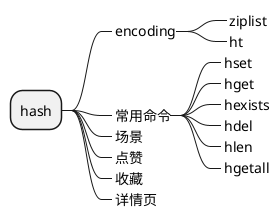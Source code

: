 @startmindmap
* hash
**_ encoding
***_ ziplist
***_ ht
**_ 常用命令

***_ hset
***_ hget
***_ hexists
***_ hdel
***_ hlen
***_ hgetall

**_ 场景
**_ 点赞
**_ 收藏
**_ 详情页
@endmindmap